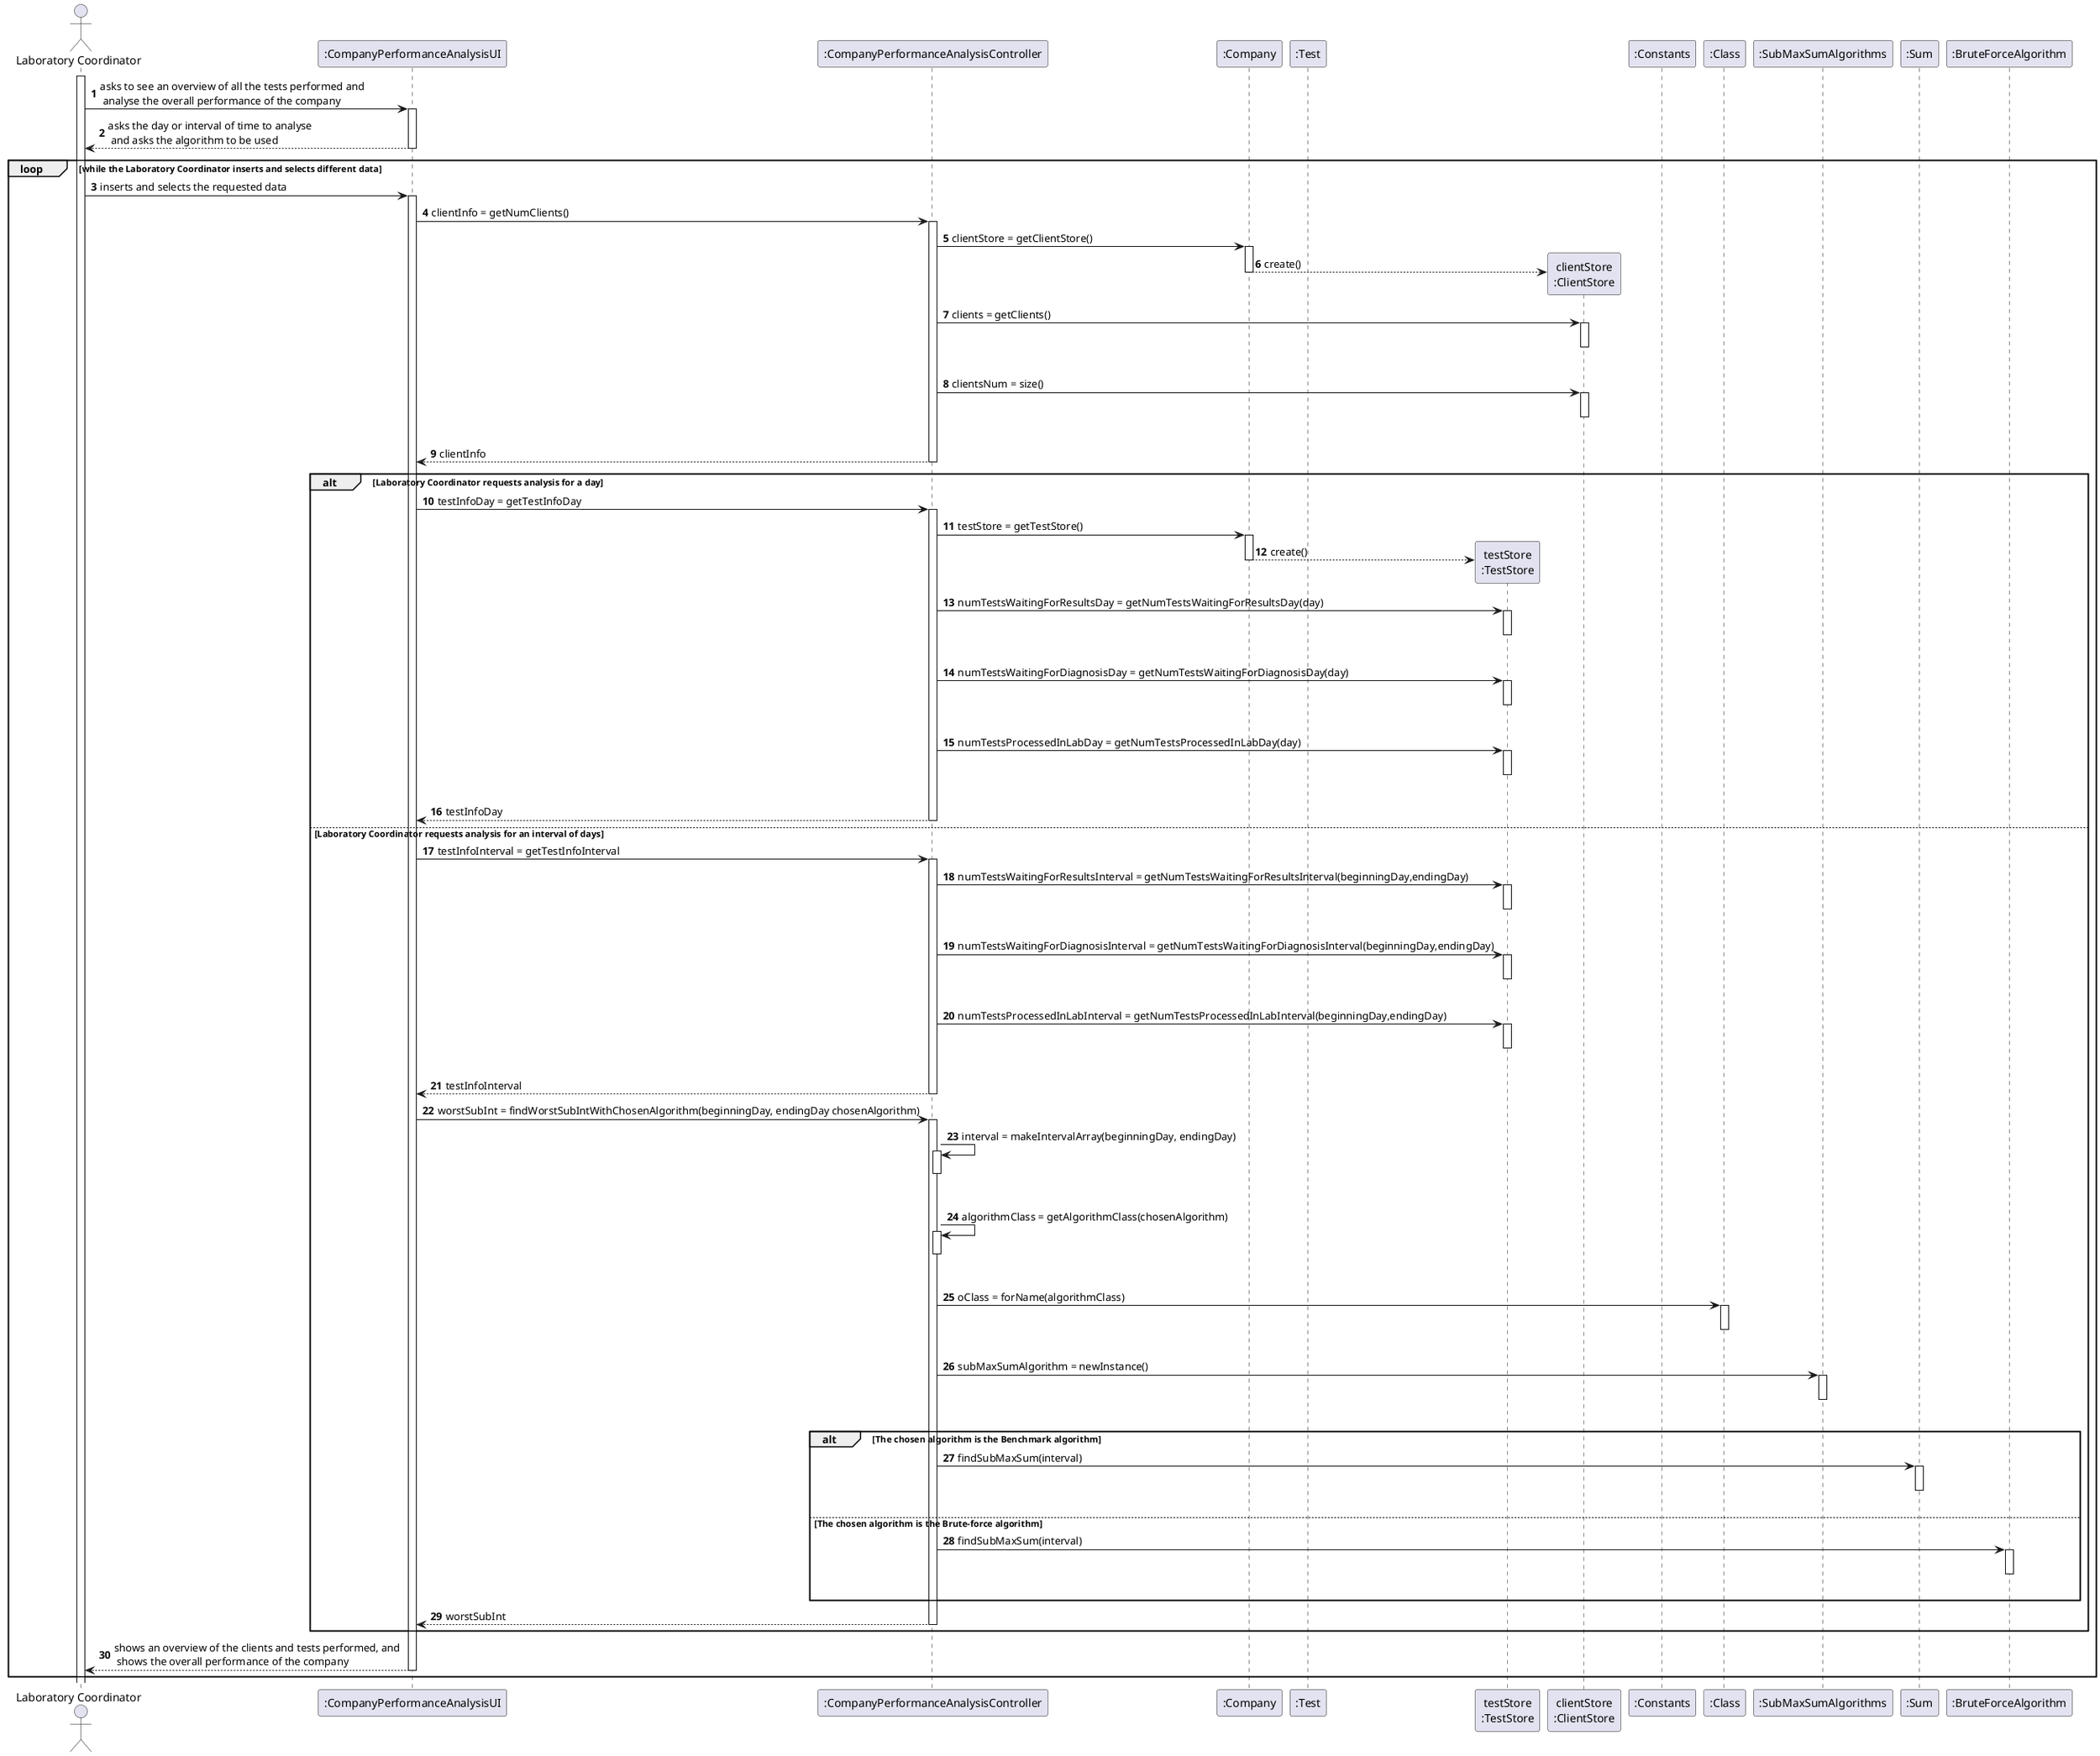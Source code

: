 @startuml
autonumber
actor "Laboratory Coordinator" as LC

participant ":CompanyPerformanceAnalysisUI" as UI
participant ":CompanyPerformanceAnalysisController" as CTRL
participant ":Company" as CMP
participant ":Test" as TST
participant "testStore\n:TestStore" as TSTSTORE
participant "clientStore\n:ClientStore" as CLTSTORE
participant ":Constants" as CST
participant ":Class" as CL
participant ":SubMaxSumAlgorithms" as SMSA
participant ":Sum" as SUM
participant ":BruteForceAlgorithm" as BFA

activate LC
LC -> UI : asks to see an overview of all the tests performed and \n analyse the overall performance of the company
activate UI
UI --> LC : asks the day or interval of time to analyse \n and asks the algorithm to be used
deactivate UI

loop while the Laboratory Coordinator inserts and selects different data
LC -> UI : inserts and selects the requested data
activate UI

UI -> CTRL : clientInfo = getNumClients()
activate CTRL

CTRL -> CMP : clientStore = getClientStore()
activate CMP
CMP --> CLTSTORE** : create()
deactivate CMP
CTRL -> CLTSTORE : clients = getClients()
activate CLTSTORE
|||
deactivate CLTSTORE
CTRL -> CLTSTORE : clientsNum = size()
activate CLTSTORE
|||
deactivate CLTSTORE

CTRL --> UI : clientInfo
deactivate CTRL

alt Laboratory Coordinator requests analysis for a day

UI -> CTRL : testInfoDay = getTestInfoDay
activate CTRL

CTRL -> CMP : testStore = getTestStore()
activate CMP
CMP --> TSTSTORE** : create()
deactivate CMP
CTRL -> TSTSTORE : numTestsWaitingForResultsDay = getNumTestsWaitingForResultsDay(day)
activate TSTSTORE
|||
deactivate TSTSTORE
CTRL -> TSTSTORE : numTestsWaitingForDiagnosisDay = getNumTestsWaitingForDiagnosisDay(day)
activate TSTSTORE
|||
deactivate TSTSTORE
CTRL -> TSTSTORE : numTestsProcessedInLabDay = getNumTestsProcessedInLabDay(day)
activate TSTSTORE
|||
deactivate TSTSTORE

CTRL --> UI : testInfoDay
deactivate CTRL

else Laboratory Coordinator requests analysis for an interval of days

UI -> CTRL : testInfoInterval = getTestInfoInterval
activate CTRL

CTRL -> TSTSTORE : numTestsWaitingForResultsInterval = getNumTestsWaitingForResultsInterval(beginningDay,endingDay)
activate TSTSTORE
|||
deactivate TSTSTORE
CTRL -> TSTSTORE : numTestsWaitingForDiagnosisInterval = getNumTestsWaitingForDiagnosisInterval(beginningDay,endingDay)
activate TSTSTORE
|||
deactivate TSTSTORE
CTRL -> TSTSTORE : numTestsProcessedInLabInterval = getNumTestsProcessedInLabInterval(beginningDay,endingDay)
activate TSTSTORE
|||
deactivate TSTSTORE

CTRL --> UI : testInfoInterval
deactivate CTRL

UI -> CTRL : worstSubInt = findWorstSubIntWithChosenAlgorithm(beginningDay, endingDay chosenAlgorithm)
activate CTRL

CTRL -> CTRL : interval = makeIntervalArray(beginningDay, endingDay)
activate CTRL
|||
deactivate CTRL

CTRL -> CTRL : algorithmClass = getAlgorithmClass(chosenAlgorithm)
activate CTRL
|||
deactivate CTRL

CTRL -> CL : oClass = forName(algorithmClass)
activate CL
|||
deactivate CL

CTRL -> SMSA : subMaxSumAlgorithm = newInstance()
activate SMSA
|||
deactivate SMSA

alt The chosen algorithm is the Benchmark algorithm

CTRL -> SUM : findSubMaxSum(interval)
activate SUM
|||
deactivate SUM

else The chosen algorithm is the Brute-force algorithm

CTRL -> BFA : findSubMaxSum(interval)
activate BFA
|||
deactivate BFA

end

CTRL --> UI : worstSubInt
deactivate CTRL

end

UI --> LC : shows an overview of the clients and tests performed, and \n shows the overall performance of the company
deactivate UI
end

@enduml
